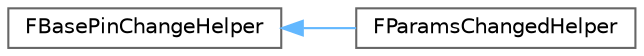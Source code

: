 digraph "Graphical Class Hierarchy"
{
 // INTERACTIVE_SVG=YES
 // LATEX_PDF_SIZE
  bgcolor="transparent";
  edge [fontname=Helvetica,fontsize=10,labelfontname=Helvetica,labelfontsize=10];
  node [fontname=Helvetica,fontsize=10,shape=box,height=0.2,width=0.4];
  rankdir="LR";
  Node0 [id="Node000000",label="FBasePinChangeHelper",height=0.2,width=0.4,color="grey40", fillcolor="white", style="filled",URL="$d4/dc4/classFBasePinChangeHelper.html",tooltip=" "];
  Node0 -> Node1 [id="edge3425_Node000000_Node000001",dir="back",color="steelblue1",style="solid",tooltip=" "];
  Node1 [id="Node000001",label="FParamsChangedHelper",height=0.2,width=0.4,color="grey40", fillcolor="white", style="filled",URL="$d4/d39/classFParamsChangedHelper.html",tooltip=" "];
}
